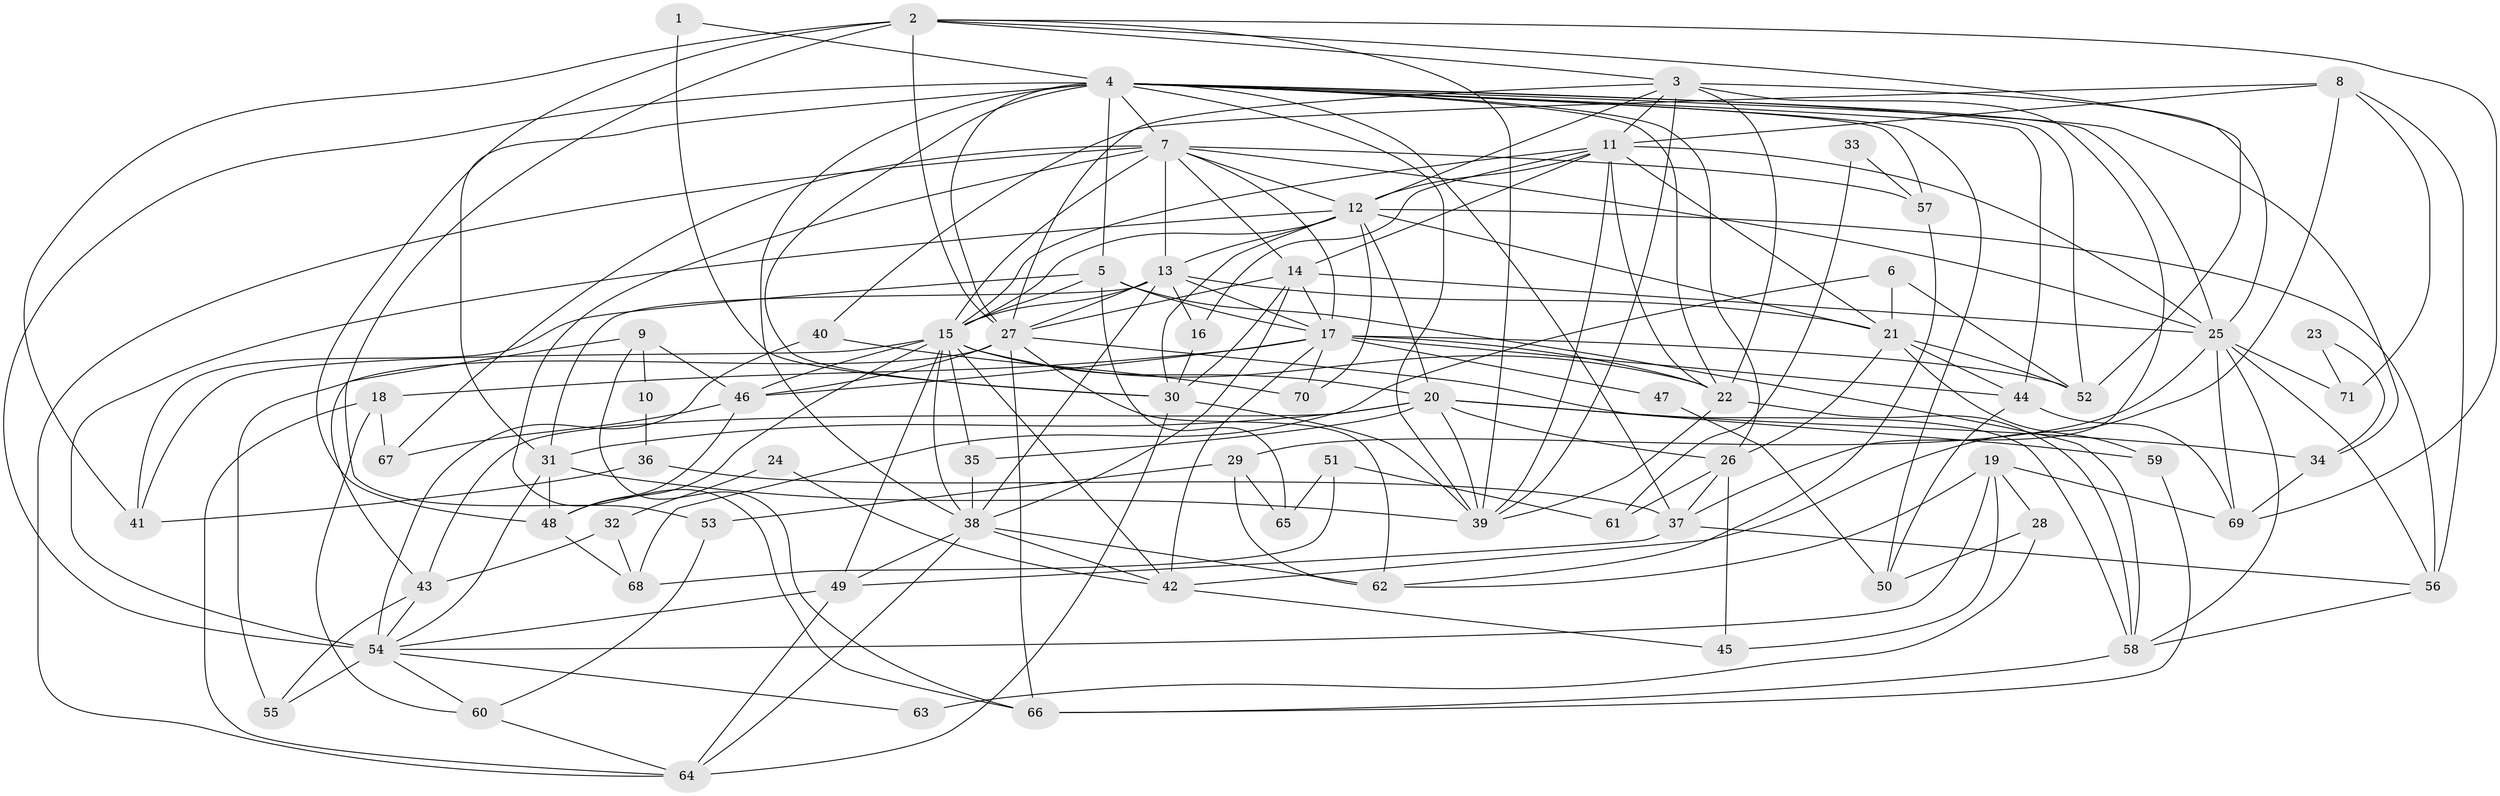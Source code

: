 // original degree distribution, {2: 0.11347517730496454, 4: 0.2127659574468085, 3: 0.3262411347517731, 5: 0.18439716312056736, 6: 0.12056737588652482, 7: 0.0425531914893617}
// Generated by graph-tools (version 1.1) at 2025/51/03/04/25 22:51:23]
// undirected, 71 vertices, 195 edges
graph export_dot {
  node [color=gray90,style=filled];
  1;
  2;
  3;
  4;
  5;
  6;
  7;
  8;
  9;
  10;
  11;
  12;
  13;
  14;
  15;
  16;
  17;
  18;
  19;
  20;
  21;
  22;
  23;
  24;
  25;
  26;
  27;
  28;
  29;
  30;
  31;
  32;
  33;
  34;
  35;
  36;
  37;
  38;
  39;
  40;
  41;
  42;
  43;
  44;
  45;
  46;
  47;
  48;
  49;
  50;
  51;
  52;
  53;
  54;
  55;
  56;
  57;
  58;
  59;
  60;
  61;
  62;
  63;
  64;
  65;
  66;
  67;
  68;
  69;
  70;
  71;
  1 -- 4 [weight=1.0];
  1 -- 30 [weight=1.0];
  2 -- 3 [weight=1.0];
  2 -- 27 [weight=1.0];
  2 -- 39 [weight=1.0];
  2 -- 41 [weight=1.0];
  2 -- 48 [weight=1.0];
  2 -- 52 [weight=1.0];
  2 -- 53 [weight=1.0];
  2 -- 69 [weight=1.0];
  3 -- 11 [weight=1.0];
  3 -- 12 [weight=1.0];
  3 -- 22 [weight=1.0];
  3 -- 25 [weight=1.0];
  3 -- 27 [weight=1.0];
  3 -- 37 [weight=1.0];
  3 -- 39 [weight=1.0];
  4 -- 5 [weight=1.0];
  4 -- 7 [weight=1.0];
  4 -- 22 [weight=1.0];
  4 -- 25 [weight=1.0];
  4 -- 26 [weight=1.0];
  4 -- 27 [weight=1.0];
  4 -- 30 [weight=1.0];
  4 -- 31 [weight=1.0];
  4 -- 34 [weight=1.0];
  4 -- 37 [weight=1.0];
  4 -- 38 [weight=2.0];
  4 -- 39 [weight=1.0];
  4 -- 44 [weight=1.0];
  4 -- 50 [weight=1.0];
  4 -- 52 [weight=1.0];
  4 -- 54 [weight=4.0];
  4 -- 57 [weight=1.0];
  5 -- 15 [weight=1.0];
  5 -- 17 [weight=1.0];
  5 -- 41 [weight=1.0];
  5 -- 58 [weight=1.0];
  5 -- 65 [weight=1.0];
  6 -- 21 [weight=2.0];
  6 -- 52 [weight=1.0];
  6 -- 68 [weight=1.0];
  7 -- 12 [weight=1.0];
  7 -- 13 [weight=1.0];
  7 -- 14 [weight=1.0];
  7 -- 15 [weight=1.0];
  7 -- 17 [weight=1.0];
  7 -- 25 [weight=1.0];
  7 -- 57 [weight=1.0];
  7 -- 64 [weight=1.0];
  7 -- 66 [weight=1.0];
  7 -- 67 [weight=1.0];
  8 -- 11 [weight=1.0];
  8 -- 40 [weight=1.0];
  8 -- 42 [weight=1.0];
  8 -- 56 [weight=1.0];
  8 -- 71 [weight=1.0];
  9 -- 10 [weight=1.0];
  9 -- 43 [weight=1.0];
  9 -- 46 [weight=1.0];
  9 -- 66 [weight=1.0];
  10 -- 36 [weight=1.0];
  11 -- 12 [weight=1.0];
  11 -- 14 [weight=1.0];
  11 -- 15 [weight=1.0];
  11 -- 16 [weight=1.0];
  11 -- 21 [weight=1.0];
  11 -- 22 [weight=1.0];
  11 -- 25 [weight=2.0];
  11 -- 39 [weight=1.0];
  12 -- 13 [weight=1.0];
  12 -- 15 [weight=1.0];
  12 -- 20 [weight=1.0];
  12 -- 21 [weight=1.0];
  12 -- 30 [weight=1.0];
  12 -- 54 [weight=1.0];
  12 -- 56 [weight=3.0];
  12 -- 70 [weight=1.0];
  13 -- 15 [weight=1.0];
  13 -- 16 [weight=1.0];
  13 -- 17 [weight=1.0];
  13 -- 21 [weight=1.0];
  13 -- 27 [weight=1.0];
  13 -- 31 [weight=1.0];
  13 -- 38 [weight=1.0];
  14 -- 17 [weight=1.0];
  14 -- 25 [weight=1.0];
  14 -- 27 [weight=1.0];
  14 -- 30 [weight=1.0];
  14 -- 38 [weight=1.0];
  15 -- 20 [weight=1.0];
  15 -- 22 [weight=1.0];
  15 -- 35 [weight=1.0];
  15 -- 38 [weight=1.0];
  15 -- 41 [weight=1.0];
  15 -- 42 [weight=1.0];
  15 -- 46 [weight=1.0];
  15 -- 48 [weight=1.0];
  15 -- 49 [weight=1.0];
  16 -- 30 [weight=1.0];
  17 -- 18 [weight=1.0];
  17 -- 22 [weight=1.0];
  17 -- 42 [weight=1.0];
  17 -- 44 [weight=1.0];
  17 -- 46 [weight=1.0];
  17 -- 47 [weight=1.0];
  17 -- 52 [weight=2.0];
  17 -- 70 [weight=1.0];
  18 -- 60 [weight=1.0];
  18 -- 64 [weight=1.0];
  18 -- 67 [weight=1.0];
  19 -- 28 [weight=1.0];
  19 -- 45 [weight=1.0];
  19 -- 54 [weight=1.0];
  19 -- 62 [weight=1.0];
  19 -- 69 [weight=1.0];
  20 -- 26 [weight=2.0];
  20 -- 31 [weight=1.0];
  20 -- 34 [weight=1.0];
  20 -- 35 [weight=1.0];
  20 -- 39 [weight=3.0];
  20 -- 43 [weight=1.0];
  20 -- 59 [weight=1.0];
  21 -- 26 [weight=1.0];
  21 -- 44 [weight=1.0];
  21 -- 52 [weight=1.0];
  21 -- 59 [weight=1.0];
  22 -- 39 [weight=1.0];
  22 -- 58 [weight=1.0];
  23 -- 34 [weight=1.0];
  23 -- 71 [weight=1.0];
  24 -- 32 [weight=1.0];
  24 -- 42 [weight=1.0];
  25 -- 29 [weight=1.0];
  25 -- 56 [weight=1.0];
  25 -- 58 [weight=1.0];
  25 -- 69 [weight=1.0];
  25 -- 71 [weight=1.0];
  26 -- 37 [weight=1.0];
  26 -- 45 [weight=1.0];
  26 -- 61 [weight=1.0];
  27 -- 46 [weight=1.0];
  27 -- 55 [weight=1.0];
  27 -- 58 [weight=1.0];
  27 -- 62 [weight=1.0];
  27 -- 66 [weight=1.0];
  28 -- 50 [weight=1.0];
  28 -- 63 [weight=1.0];
  29 -- 53 [weight=1.0];
  29 -- 62 [weight=1.0];
  29 -- 65 [weight=1.0];
  30 -- 39 [weight=1.0];
  30 -- 64 [weight=1.0];
  31 -- 39 [weight=1.0];
  31 -- 48 [weight=1.0];
  31 -- 54 [weight=1.0];
  32 -- 43 [weight=1.0];
  32 -- 68 [weight=1.0];
  33 -- 57 [weight=1.0];
  33 -- 61 [weight=1.0];
  34 -- 69 [weight=1.0];
  35 -- 38 [weight=1.0];
  36 -- 37 [weight=1.0];
  36 -- 41 [weight=1.0];
  37 -- 49 [weight=1.0];
  37 -- 56 [weight=1.0];
  38 -- 42 [weight=1.0];
  38 -- 49 [weight=1.0];
  38 -- 62 [weight=1.0];
  38 -- 64 [weight=1.0];
  40 -- 54 [weight=1.0];
  40 -- 70 [weight=1.0];
  42 -- 45 [weight=1.0];
  43 -- 54 [weight=1.0];
  43 -- 55 [weight=1.0];
  44 -- 50 [weight=1.0];
  44 -- 69 [weight=1.0];
  46 -- 48 [weight=1.0];
  46 -- 67 [weight=1.0];
  47 -- 50 [weight=1.0];
  48 -- 68 [weight=1.0];
  49 -- 54 [weight=1.0];
  49 -- 64 [weight=1.0];
  51 -- 61 [weight=1.0];
  51 -- 65 [weight=1.0];
  51 -- 68 [weight=1.0];
  53 -- 60 [weight=1.0];
  54 -- 55 [weight=1.0];
  54 -- 60 [weight=1.0];
  54 -- 63 [weight=1.0];
  56 -- 58 [weight=1.0];
  57 -- 62 [weight=1.0];
  58 -- 66 [weight=1.0];
  59 -- 66 [weight=1.0];
  60 -- 64 [weight=1.0];
}
